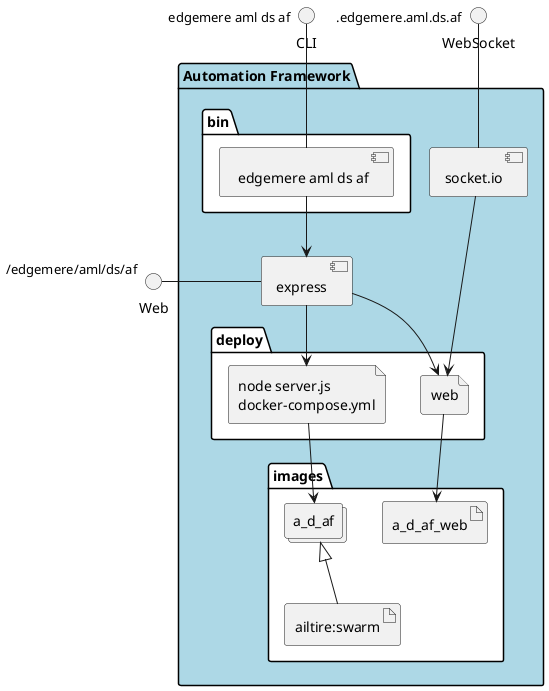 @startuml
  interface CLI
  interface Web
  interface WebSocket
package "Automation Framework" #lightblue {
  component express as REST
  component socket.io as socket
  folder bin #ffffff {
    component " edgemere aml ds af" as binName
  }
  binName --> REST

  folder deploy #ffffff {
      file "node server.js\ndocker-compose.yml" as a_d_af_container
      REST --> a_d_af_container

  
    file "web" as web_container
    REST --> web_container
    socket ---> web_container
  
  }
  folder images #ffffff {
    collections "a_d_af" as a_d_afimage
    artifact "ailtire:swarm" as ailtireswarm
    a_d_afimage <|-- ailtireswarm
    a_d_af_container --> a_d_afimage

  
      artifact "a_d_af_web" as a_d_af_web
      web_container --> a_d_af_web
    
  }
}
CLI " edgemere aml ds af" -- binName
Web "/edgemere/aml/ds/af" - REST
WebSocket ".edgemere.aml.ds.af" -- socket

@enduml
